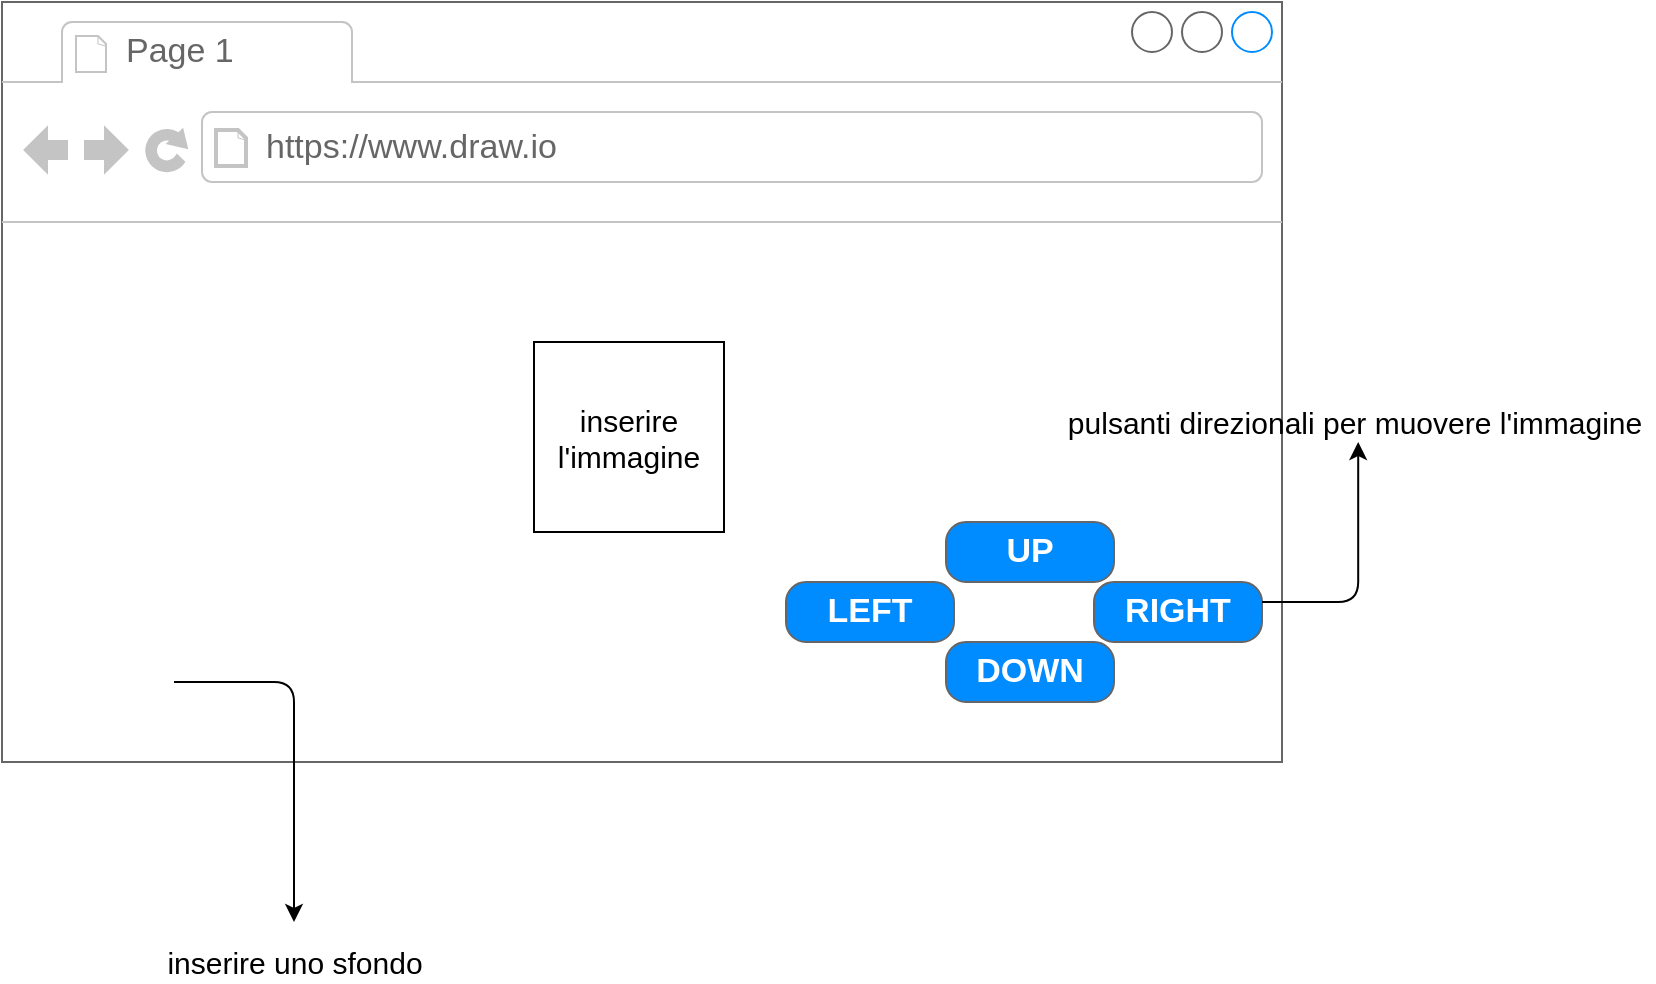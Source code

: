 <mxfile version="14.4.2" type="device"><diagram id="ce1-7htGX9AMp9Qhyo3i" name="Page-1"><mxGraphModel dx="815" dy="482" grid="1" gridSize="10" guides="1" tooltips="1" connect="1" arrows="1" fold="1" page="1" pageScale="1" pageWidth="827" pageHeight="1169" math="0" shadow="0"><root><mxCell id="0"/><mxCell id="1" parent="0"/><mxCell id="RmfHFUm1UjPOmifsTKVe-1" value="" style="strokeWidth=1;shadow=0;dashed=0;align=center;html=1;shape=mxgraph.mockup.containers.browserWindow;rSize=0;strokeColor=#666666;strokeColor2=#008cff;strokeColor3=#c4c4c4;mainText=,;recursiveResize=0;" vertex="1" parent="1"><mxGeometry x="94" y="180" width="640" height="380" as="geometry"/></mxCell><mxCell id="RmfHFUm1UjPOmifsTKVe-2" value="Page 1" style="strokeWidth=1;shadow=0;dashed=0;align=center;html=1;shape=mxgraph.mockup.containers.anchor;fontSize=17;fontColor=#666666;align=left;" vertex="1" parent="RmfHFUm1UjPOmifsTKVe-1"><mxGeometry x="60" y="12" width="110" height="26" as="geometry"/></mxCell><mxCell id="RmfHFUm1UjPOmifsTKVe-3" value="https://www.draw.io" style="strokeWidth=1;shadow=0;dashed=0;align=center;html=1;shape=mxgraph.mockup.containers.anchor;rSize=0;fontSize=17;fontColor=#666666;align=left;" vertex="1" parent="RmfHFUm1UjPOmifsTKVe-1"><mxGeometry x="130" y="60" width="250" height="26" as="geometry"/></mxCell><mxCell id="RmfHFUm1UjPOmifsTKVe-17" value="inserire l'immagine" style="whiteSpace=wrap;html=1;aspect=fixed;fontFamily=Helvetica;fontSize=15;" vertex="1" parent="RmfHFUm1UjPOmifsTKVe-1"><mxGeometry x="266" y="170" width="95" height="95" as="geometry"/></mxCell><mxCell id="RmfHFUm1UjPOmifsTKVe-23" value="UP" style="strokeWidth=1;shadow=0;dashed=0;align=center;html=1;shape=mxgraph.mockup.buttons.button;strokeColor=#666666;fontColor=#ffffff;mainText=;buttonStyle=round;fontSize=17;fontStyle=1;fillColor=#008cff;whiteSpace=wrap;" vertex="1" parent="RmfHFUm1UjPOmifsTKVe-1"><mxGeometry x="472" y="260" width="84" height="30" as="geometry"/></mxCell><mxCell id="RmfHFUm1UjPOmifsTKVe-24" value="DOWN" style="strokeWidth=1;shadow=0;dashed=0;align=center;html=1;shape=mxgraph.mockup.buttons.button;strokeColor=#666666;fontColor=#ffffff;mainText=;buttonStyle=round;fontSize=17;fontStyle=1;fillColor=#008cff;whiteSpace=wrap;" vertex="1" parent="RmfHFUm1UjPOmifsTKVe-1"><mxGeometry x="472" y="320" width="84" height="30" as="geometry"/></mxCell><mxCell id="RmfHFUm1UjPOmifsTKVe-25" value="LEFT" style="strokeWidth=1;shadow=0;dashed=0;align=center;html=1;shape=mxgraph.mockup.buttons.button;strokeColor=#666666;fontColor=#ffffff;mainText=;buttonStyle=round;fontSize=17;fontStyle=1;fillColor=#008cff;whiteSpace=wrap;" vertex="1" parent="RmfHFUm1UjPOmifsTKVe-1"><mxGeometry x="392" y="290" width="84" height="30" as="geometry"/></mxCell><mxCell id="RmfHFUm1UjPOmifsTKVe-26" value="RIGHT" style="strokeWidth=1;shadow=0;dashed=0;align=center;html=1;shape=mxgraph.mockup.buttons.button;strokeColor=#666666;fontColor=#ffffff;mainText=;buttonStyle=round;fontSize=17;fontStyle=1;fillColor=#008cff;whiteSpace=wrap;" vertex="1" parent="RmfHFUm1UjPOmifsTKVe-1"><mxGeometry x="546" y="290" width="84" height="30" as="geometry"/></mxCell><mxCell id="RmfHFUm1UjPOmifsTKVe-36" value="" style="edgeStyle=segmentEdgeStyle;endArrow=classic;html=1;fontFamily=Helvetica;fontSize=15;" edge="1" parent="RmfHFUm1UjPOmifsTKVe-1"><mxGeometry width="50" height="50" relative="1" as="geometry"><mxPoint x="86" y="340" as="sourcePoint"/><mxPoint x="146" y="460" as="targetPoint"/></mxGeometry></mxCell><mxCell id="RmfHFUm1UjPOmifsTKVe-31" value="" style="edgeStyle=segmentEdgeStyle;endArrow=classic;html=1;fontFamily=Helvetica;fontSize=15;entryX=0.507;entryY=1;entryDx=0;entryDy=0;entryPerimeter=0;" edge="1" parent="1" target="RmfHFUm1UjPOmifsTKVe-32"><mxGeometry width="50" height="50" relative="1" as="geometry"><mxPoint x="724" y="480" as="sourcePoint"/><mxPoint x="774" y="420" as="targetPoint"/></mxGeometry></mxCell><mxCell id="RmfHFUm1UjPOmifsTKVe-32" value="pulsanti direzionali per muovere l'immagine" style="text;html=1;align=center;verticalAlign=middle;resizable=0;points=[];autosize=1;fontSize=15;fontFamily=Helvetica;" vertex="1" parent="1"><mxGeometry x="620" y="380" width="300" height="20" as="geometry"/></mxCell><mxCell id="RmfHFUm1UjPOmifsTKVe-37" value="inserire uno sfondo" style="text;html=1;align=center;verticalAlign=middle;resizable=0;points=[];autosize=1;fontSize=15;fontFamily=Helvetica;" vertex="1" parent="1"><mxGeometry x="170" y="650" width="140" height="20" as="geometry"/></mxCell></root></mxGraphModel></diagram></mxfile>